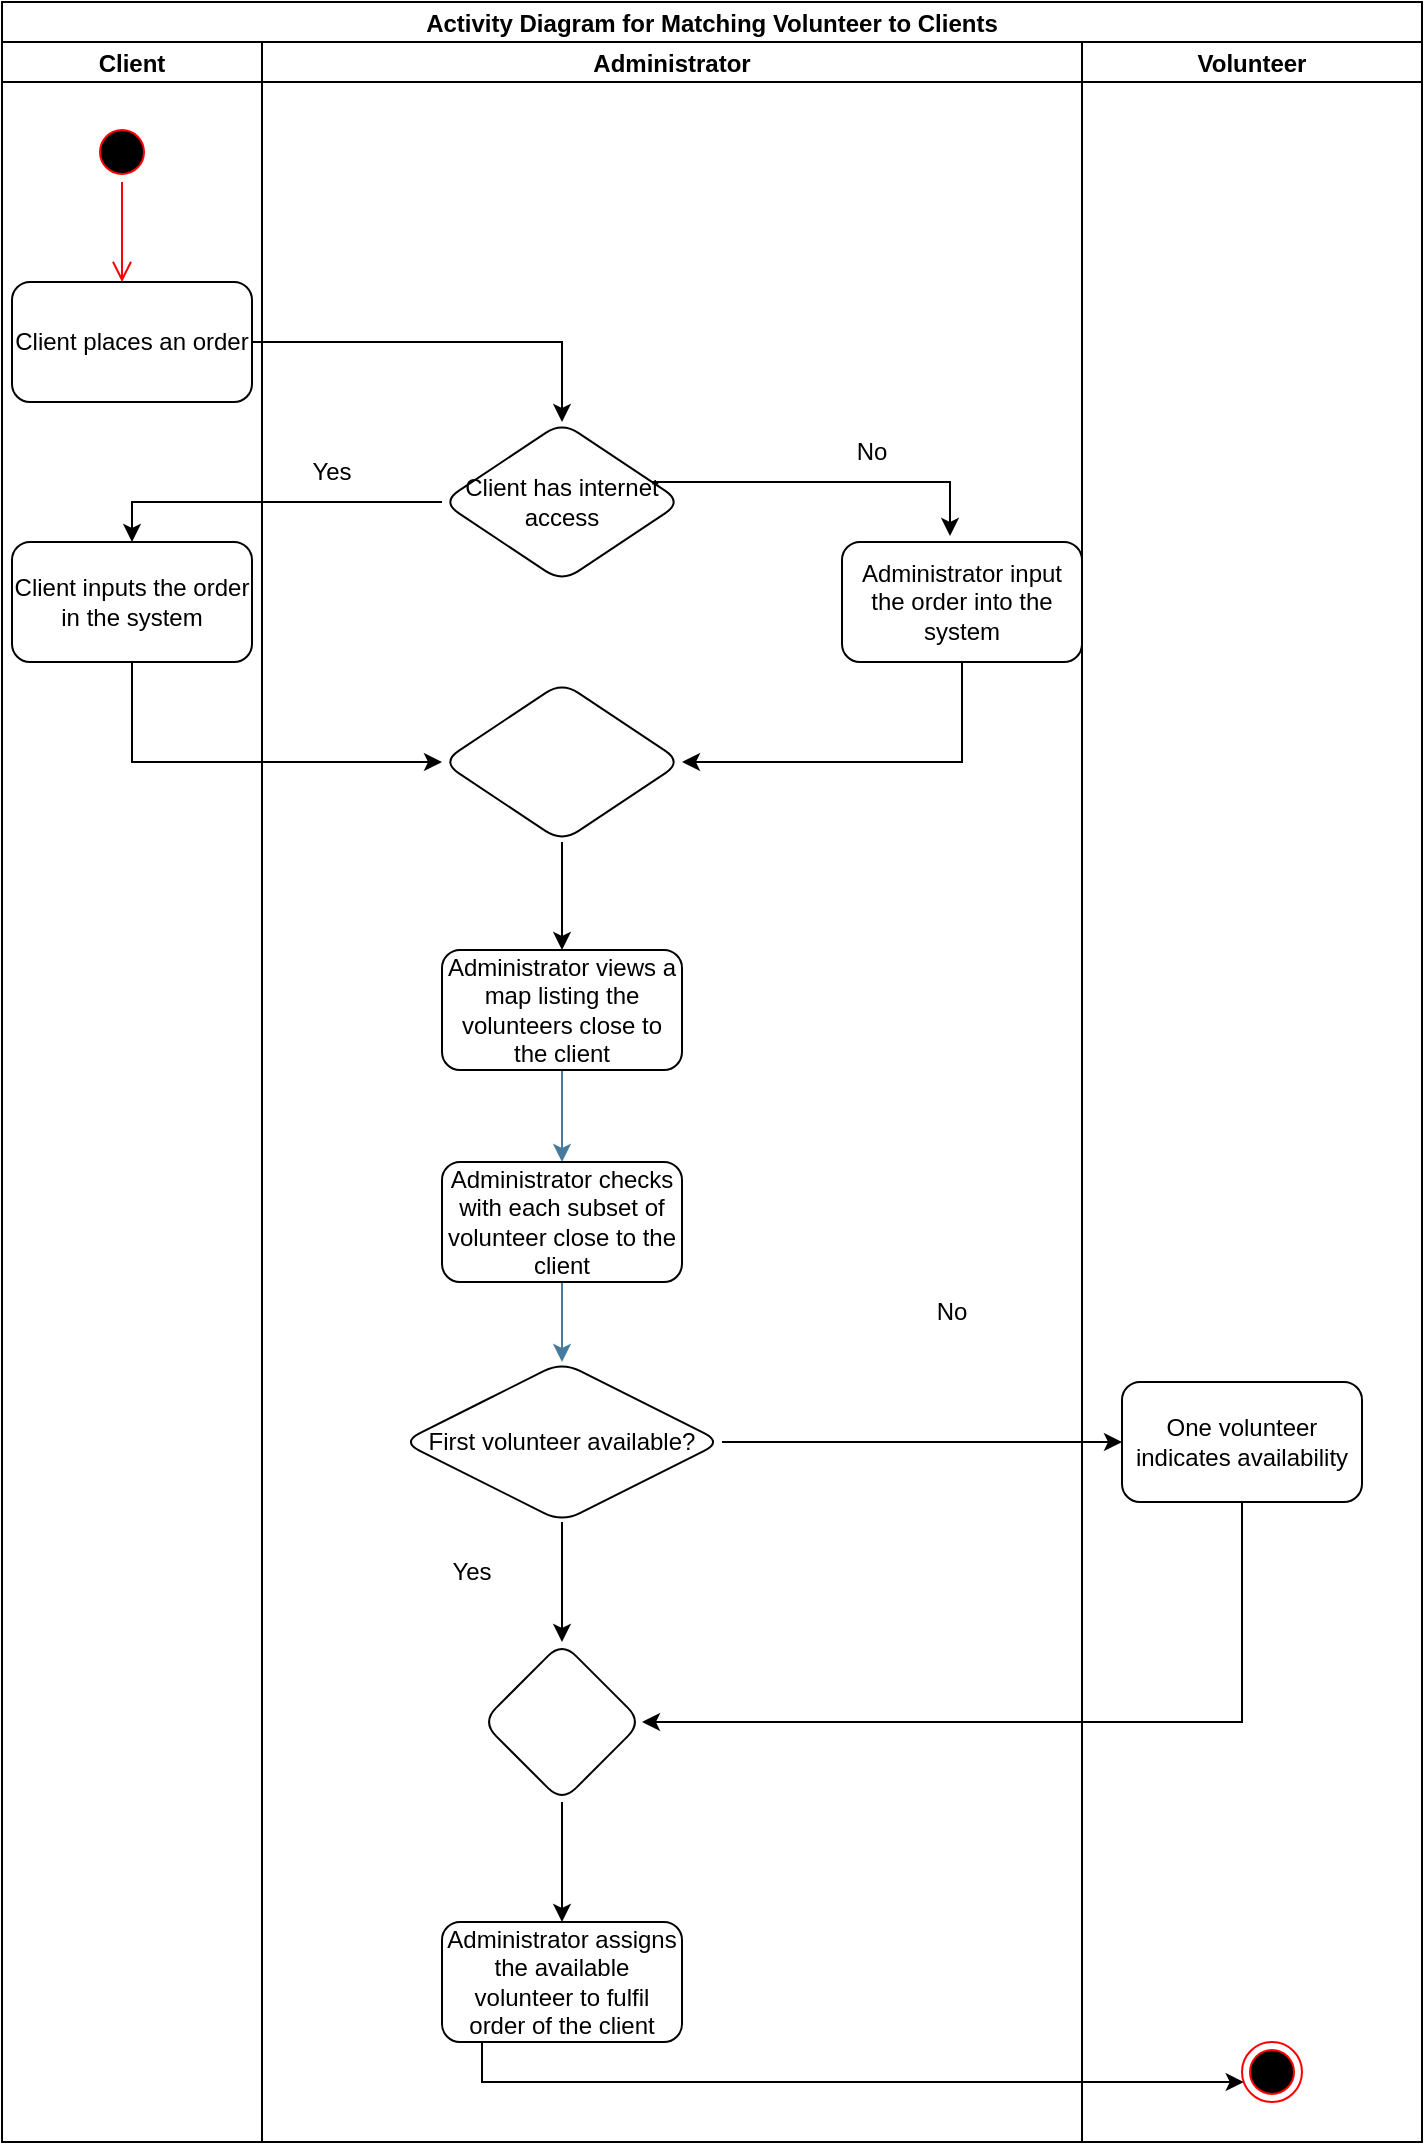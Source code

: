 <mxfile version="15.6.8" type="device"><diagram id="m0DaoNiwWhh8L4s8r0OY" name="Page-1"><mxGraphModel dx="1073" dy="584" grid="1" gridSize="10" guides="1" tooltips="1" connect="1" arrows="1" fold="1" page="1" pageScale="1" pageWidth="827" pageHeight="1169" math="0" shadow="0"><root><mxCell id="0"/><mxCell id="1" parent="0"/><mxCell id="Ce0k-RkziaJm6sA1jrgZ-1" value="Activity Diagram for Matching Volunteer to Clients" style="swimlane;childLayout=stackLayout;resizeParent=1;resizeParentMax=0;startSize=20;" parent="1" vertex="1"><mxGeometry x="50" y="50" width="710" height="1070" as="geometry"/></mxCell><mxCell id="Ce0k-RkziaJm6sA1jrgZ-2" value="Client" style="swimlane;startSize=20;" parent="Ce0k-RkziaJm6sA1jrgZ-1" vertex="1"><mxGeometry y="20" width="130" height="1050" as="geometry"/></mxCell><mxCell id="Ce0k-RkziaJm6sA1jrgZ-10" value="" style="ellipse;html=1;shape=startState;fillColor=#000000;strokeColor=#ff0000;" parent="Ce0k-RkziaJm6sA1jrgZ-2" vertex="1"><mxGeometry x="45" y="40" width="30" height="30" as="geometry"/></mxCell><mxCell id="Ce0k-RkziaJm6sA1jrgZ-11" value="" style="edgeStyle=orthogonalEdgeStyle;html=1;verticalAlign=bottom;endArrow=open;endSize=8;strokeColor=#ff0000;rounded=0;" parent="Ce0k-RkziaJm6sA1jrgZ-2" source="Ce0k-RkziaJm6sA1jrgZ-10" edge="1"><mxGeometry relative="1" as="geometry"><mxPoint x="60" y="120" as="targetPoint"/></mxGeometry></mxCell><mxCell id="Ce0k-RkziaJm6sA1jrgZ-13" value="Client places an order" style="rounded=1;whiteSpace=wrap;html=1;fillColor=#FFFFFF;" parent="Ce0k-RkziaJm6sA1jrgZ-2" vertex="1"><mxGeometry x="5" y="120" width="120" height="60" as="geometry"/></mxCell><mxCell id="Ce0k-RkziaJm6sA1jrgZ-23" value="Client inputs the order in the system" style="whiteSpace=wrap;html=1;rounded=1;fillColor=#FFFFFF;" parent="Ce0k-RkziaJm6sA1jrgZ-2" vertex="1"><mxGeometry x="5" y="250" width="120" height="60" as="geometry"/></mxCell><mxCell id="Ce0k-RkziaJm6sA1jrgZ-3" value="Administrator" style="swimlane;startSize=20;" parent="Ce0k-RkziaJm6sA1jrgZ-1" vertex="1"><mxGeometry x="130" y="20" width="410" height="1050" as="geometry"/></mxCell><mxCell id="Ce0k-RkziaJm6sA1jrgZ-22" value="" style="edgeStyle=orthogonalEdgeStyle;rounded=0;orthogonalLoop=1;jettySize=auto;html=1;entryX=0.45;entryY=-0.05;entryDx=0;entryDy=0;entryPerimeter=0;" parent="Ce0k-RkziaJm6sA1jrgZ-3" source="Ce0k-RkziaJm6sA1jrgZ-18" target="Ce0k-RkziaJm6sA1jrgZ-21" edge="1"><mxGeometry relative="1" as="geometry"><Array as="points"><mxPoint x="344" y="220"/></Array></mxGeometry></mxCell><mxCell id="Ce0k-RkziaJm6sA1jrgZ-18" value="Client has internet access" style="rhombus;whiteSpace=wrap;html=1;rounded=1;fillColor=#FFFFFF;" parent="Ce0k-RkziaJm6sA1jrgZ-3" vertex="1"><mxGeometry x="90" y="190" width="120" height="80" as="geometry"/></mxCell><mxCell id="Ce0k-RkziaJm6sA1jrgZ-20" value="No" style="text;html=1;strokeColor=none;fillColor=none;align=center;verticalAlign=middle;whiteSpace=wrap;rounded=0;" parent="Ce0k-RkziaJm6sA1jrgZ-3" vertex="1"><mxGeometry x="260" y="190" width="90" height="30" as="geometry"/></mxCell><mxCell id="Ce0k-RkziaJm6sA1jrgZ-51" style="edgeStyle=orthogonalEdgeStyle;rounded=0;orthogonalLoop=1;jettySize=auto;html=1;exitX=0.5;exitY=1;exitDx=0;exitDy=0;entryX=1;entryY=0.5;entryDx=0;entryDy=0;" parent="Ce0k-RkziaJm6sA1jrgZ-3" source="Ce0k-RkziaJm6sA1jrgZ-21" target="Ce0k-RkziaJm6sA1jrgZ-50" edge="1"><mxGeometry relative="1" as="geometry"/></mxCell><mxCell id="Ce0k-RkziaJm6sA1jrgZ-21" value="Administrator input the order into the system" style="whiteSpace=wrap;html=1;rounded=1;fillColor=#FFFFFF;" parent="Ce0k-RkziaJm6sA1jrgZ-3" vertex="1"><mxGeometry x="290" y="250" width="120" height="60" as="geometry"/></mxCell><mxCell id="Lkgq1SvRQAogV53yPVVQ-2" value="" style="edgeStyle=orthogonalEdgeStyle;curved=0;rounded=1;sketch=0;orthogonalLoop=1;jettySize=auto;html=1;fontColor=#1D3557;strokeColor=#457B9D;fillColor=#A8DADC;" edge="1" parent="Ce0k-RkziaJm6sA1jrgZ-3" source="Ce0k-RkziaJm6sA1jrgZ-29" target="Lkgq1SvRQAogV53yPVVQ-1"><mxGeometry relative="1" as="geometry"/></mxCell><mxCell id="Ce0k-RkziaJm6sA1jrgZ-29" value="Administrator views a map listing the volunteers close to the client" style="whiteSpace=wrap;html=1;rounded=1;fillColor=#FFFFFF;" parent="Ce0k-RkziaJm6sA1jrgZ-3" vertex="1"><mxGeometry x="90" y="454" width="120" height="60" as="geometry"/></mxCell><mxCell id="Ce0k-RkziaJm6sA1jrgZ-58" style="edgeStyle=orthogonalEdgeStyle;rounded=0;orthogonalLoop=1;jettySize=auto;html=1;exitX=0.5;exitY=1;exitDx=0;exitDy=0;" parent="Ce0k-RkziaJm6sA1jrgZ-3" source="Ce0k-RkziaJm6sA1jrgZ-31" target="Ce0k-RkziaJm6sA1jrgZ-44" edge="1"><mxGeometry relative="1" as="geometry"/></mxCell><mxCell id="Ce0k-RkziaJm6sA1jrgZ-31" value="First volunteer available?" style="rhombus;whiteSpace=wrap;html=1;rounded=1;fillColor=#FFFFFF;" parent="Ce0k-RkziaJm6sA1jrgZ-3" vertex="1"><mxGeometry x="70" y="660" width="160" height="80" as="geometry"/></mxCell><mxCell id="Ce0k-RkziaJm6sA1jrgZ-36" value="Administrator assigns the available volunteer to fulfil order of the client" style="whiteSpace=wrap;html=1;rounded=1;fillColor=#FFFFFF;" parent="Ce0k-RkziaJm6sA1jrgZ-3" vertex="1"><mxGeometry x="90" y="940" width="120" height="60" as="geometry"/></mxCell><mxCell id="Ce0k-RkziaJm6sA1jrgZ-61" style="edgeStyle=orthogonalEdgeStyle;rounded=0;orthogonalLoop=1;jettySize=auto;html=1;exitX=0.5;exitY=1;exitDx=0;exitDy=0;" parent="Ce0k-RkziaJm6sA1jrgZ-3" source="Ce0k-RkziaJm6sA1jrgZ-44" target="Ce0k-RkziaJm6sA1jrgZ-36" edge="1"><mxGeometry relative="1" as="geometry"/></mxCell><mxCell id="Ce0k-RkziaJm6sA1jrgZ-44" value="" style="rhombus;whiteSpace=wrap;html=1;rounded=1;fillColor=#FFFFFF;" parent="Ce0k-RkziaJm6sA1jrgZ-3" vertex="1"><mxGeometry x="110" y="800" width="80" height="80" as="geometry"/></mxCell><mxCell id="Ce0k-RkziaJm6sA1jrgZ-54" style="edgeStyle=orthogonalEdgeStyle;rounded=0;orthogonalLoop=1;jettySize=auto;html=1;exitX=0.5;exitY=1;exitDx=0;exitDy=0;" parent="Ce0k-RkziaJm6sA1jrgZ-3" source="Ce0k-RkziaJm6sA1jrgZ-50" target="Ce0k-RkziaJm6sA1jrgZ-29" edge="1"><mxGeometry relative="1" as="geometry"/></mxCell><mxCell id="Ce0k-RkziaJm6sA1jrgZ-50" value="" style="rhombus;whiteSpace=wrap;html=1;rounded=1;fillColor=#FFFFFF;" parent="Ce0k-RkziaJm6sA1jrgZ-3" vertex="1"><mxGeometry x="90" y="320" width="120" height="80" as="geometry"/></mxCell><mxCell id="Ce0k-RkziaJm6sA1jrgZ-53" value="Yes" style="text;html=1;strokeColor=none;fillColor=none;align=center;verticalAlign=middle;whiteSpace=wrap;rounded=0;" parent="Ce0k-RkziaJm6sA1jrgZ-3" vertex="1"><mxGeometry x="-10" y="200" width="90" height="30" as="geometry"/></mxCell><mxCell id="Ce0k-RkziaJm6sA1jrgZ-55" value="No" style="text;html=1;strokeColor=none;fillColor=none;align=center;verticalAlign=middle;whiteSpace=wrap;rounded=0;" parent="Ce0k-RkziaJm6sA1jrgZ-3" vertex="1"><mxGeometry x="300" y="620" width="90" height="30" as="geometry"/></mxCell><mxCell id="Ce0k-RkziaJm6sA1jrgZ-59" value="Yes" style="text;html=1;strokeColor=none;fillColor=none;align=center;verticalAlign=middle;whiteSpace=wrap;rounded=0;" parent="Ce0k-RkziaJm6sA1jrgZ-3" vertex="1"><mxGeometry x="60" y="750" width="90" height="30" as="geometry"/></mxCell><mxCell id="Lkgq1SvRQAogV53yPVVQ-3" style="edgeStyle=orthogonalEdgeStyle;curved=0;rounded=1;sketch=0;orthogonalLoop=1;jettySize=auto;html=1;exitX=0.5;exitY=1;exitDx=0;exitDy=0;fontColor=#1D3557;strokeColor=#457B9D;fillColor=#A8DADC;" edge="1" parent="Ce0k-RkziaJm6sA1jrgZ-3" source="Lkgq1SvRQAogV53yPVVQ-1" target="Ce0k-RkziaJm6sA1jrgZ-31"><mxGeometry relative="1" as="geometry"/></mxCell><mxCell id="Lkgq1SvRQAogV53yPVVQ-1" value="Administrator checks with each subset of volunteer close to the client" style="whiteSpace=wrap;html=1;rounded=1;fillColor=#FFFFFF;" vertex="1" parent="Ce0k-RkziaJm6sA1jrgZ-3"><mxGeometry x="90" y="560" width="120" height="60" as="geometry"/></mxCell><mxCell id="Ce0k-RkziaJm6sA1jrgZ-4" value="Volunteer" style="swimlane;startSize=20;fillColor=#FFFFFF;" parent="Ce0k-RkziaJm6sA1jrgZ-1" vertex="1"><mxGeometry x="540" y="20" width="170" height="1050" as="geometry"/></mxCell><mxCell id="Ce0k-RkziaJm6sA1jrgZ-12" value="" style="ellipse;html=1;shape=endState;fillColor=#000000;strokeColor=#ff0000;" parent="Ce0k-RkziaJm6sA1jrgZ-4" vertex="1"><mxGeometry x="80" y="1000" width="30" height="30" as="geometry"/></mxCell><mxCell id="Ce0k-RkziaJm6sA1jrgZ-33" value="One volunteer indicates availability" style="whiteSpace=wrap;html=1;rounded=1;fillColor=#FFFFFF;" parent="Ce0k-RkziaJm6sA1jrgZ-4" vertex="1"><mxGeometry x="20" y="670" width="120" height="60" as="geometry"/></mxCell><mxCell id="Ce0k-RkziaJm6sA1jrgZ-19" value="" style="edgeStyle=orthogonalEdgeStyle;rounded=0;orthogonalLoop=1;jettySize=auto;html=1;entryX=0.5;entryY=0;entryDx=0;entryDy=0;" parent="Ce0k-RkziaJm6sA1jrgZ-1" source="Ce0k-RkziaJm6sA1jrgZ-13" target="Ce0k-RkziaJm6sA1jrgZ-18" edge="1"><mxGeometry relative="1" as="geometry"><Array as="points"><mxPoint x="280" y="170"/></Array></mxGeometry></mxCell><mxCell id="Ce0k-RkziaJm6sA1jrgZ-43" style="edgeStyle=orthogonalEdgeStyle;rounded=0;orthogonalLoop=1;jettySize=auto;html=1;exitX=0.5;exitY=1;exitDx=0;exitDy=0;" parent="Ce0k-RkziaJm6sA1jrgZ-1" source="Ce0k-RkziaJm6sA1jrgZ-36" target="Ce0k-RkziaJm6sA1jrgZ-12" edge="1"><mxGeometry relative="1" as="geometry"><Array as="points"><mxPoint x="240" y="1040"/></Array></mxGeometry></mxCell><mxCell id="Ce0k-RkziaJm6sA1jrgZ-24" value="" style="edgeStyle=orthogonalEdgeStyle;rounded=0;orthogonalLoop=1;jettySize=auto;html=1;entryX=0.5;entryY=0;entryDx=0;entryDy=0;" parent="Ce0k-RkziaJm6sA1jrgZ-1" source="Ce0k-RkziaJm6sA1jrgZ-18" target="Ce0k-RkziaJm6sA1jrgZ-23" edge="1"><mxGeometry relative="1" as="geometry"/></mxCell><mxCell id="Ce0k-RkziaJm6sA1jrgZ-52" style="edgeStyle=orthogonalEdgeStyle;rounded=0;orthogonalLoop=1;jettySize=auto;html=1;exitX=0.5;exitY=1;exitDx=0;exitDy=0;entryX=0;entryY=0.5;entryDx=0;entryDy=0;" parent="Ce0k-RkziaJm6sA1jrgZ-1" source="Ce0k-RkziaJm6sA1jrgZ-23" target="Ce0k-RkziaJm6sA1jrgZ-50" edge="1"><mxGeometry relative="1" as="geometry"/></mxCell><mxCell id="Ce0k-RkziaJm6sA1jrgZ-34" value="" style="edgeStyle=orthogonalEdgeStyle;rounded=0;orthogonalLoop=1;jettySize=auto;html=1;" parent="Ce0k-RkziaJm6sA1jrgZ-1" source="Ce0k-RkziaJm6sA1jrgZ-31" target="Ce0k-RkziaJm6sA1jrgZ-33" edge="1"><mxGeometry relative="1" as="geometry"/></mxCell><mxCell id="Ce0k-RkziaJm6sA1jrgZ-60" style="edgeStyle=orthogonalEdgeStyle;rounded=0;orthogonalLoop=1;jettySize=auto;html=1;exitX=0.5;exitY=1;exitDx=0;exitDy=0;entryX=1;entryY=0.5;entryDx=0;entryDy=0;" parent="Ce0k-RkziaJm6sA1jrgZ-1" source="Ce0k-RkziaJm6sA1jrgZ-33" target="Ce0k-RkziaJm6sA1jrgZ-44" edge="1"><mxGeometry relative="1" as="geometry"/></mxCell></root></mxGraphModel></diagram></mxfile>